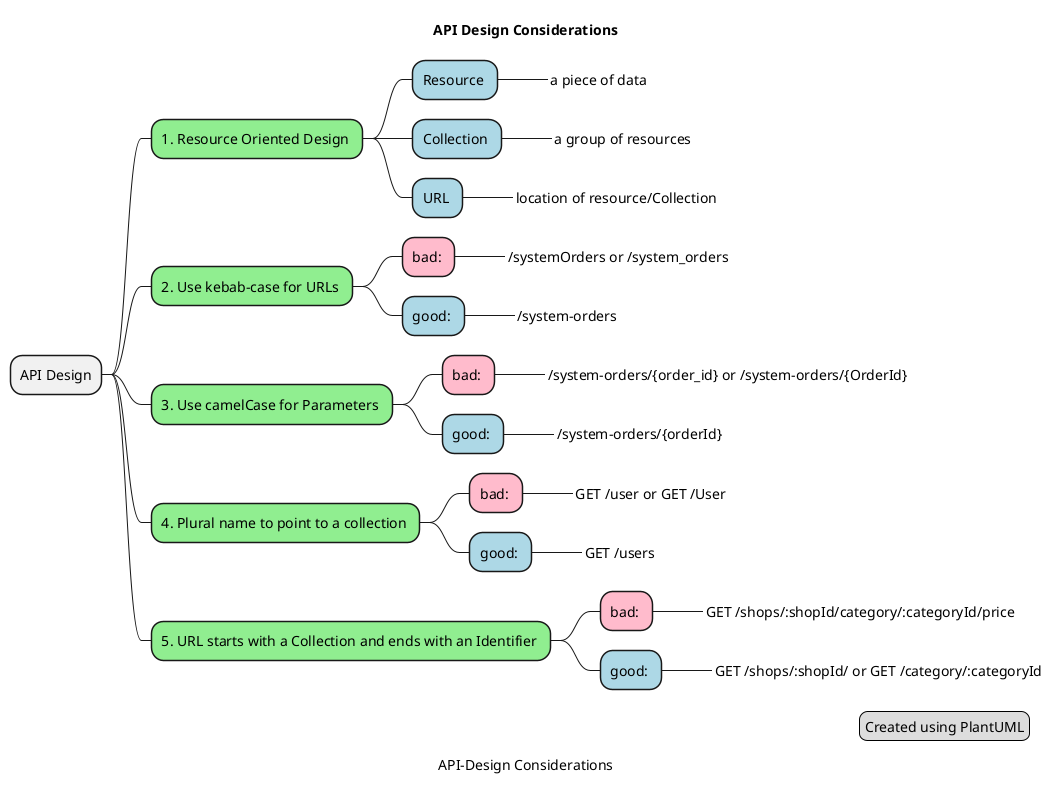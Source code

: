 @startmindmap
caption API-Design Considerations
title API Design Considerations
<style>
mindmapDiagram {
  .green {
    BackgroundColor lightgreen
  }
  .rose {
    BackgroundColor #FFBBCC
  }
  .lightblue {
    BackgroundColor lightblue
  }
}
</style>
* API Design
** 1. Resource Oriented Design <<green>>
*** Resource <<lightblue>>
****_ a piece of data
*** Collection <<lightblue>>
****_ a group of resources
*** URL <<lightblue>>
****_ location of resource/Collection
** 2. Use kebab-case for URLs <<green>>
*** bad: <<rose>>
****_ /systemOrders or /system_orders
*** good: <<lightblue>>
****_ /system-orders
** 3. Use camelCase for Parameters <<green>>
*** bad: <<rose>>
****_ /system-orders/{order_id} or /system-orders/{OrderId}
*** good: <<lightblue>>
****_ /system-orders/{orderId}
** 4. Plural name to point to a collection <<green>>
*** bad: <<rose>>
****_ GET /user or GET /User
*** good: <<lightblue>>
****_ GET /users
** 5. URL starts with a Collection and ends with an Identifier <<green>>
*** bad: <<rose>>
****_ GET /shops/:shopId/category/:categoryId/price
*** good: <<lightblue>>
****_ GET /shops/:shopId/ or GET /category/:categoryId

legend right
  Created using PlantUML
endlegend
@endmindmap